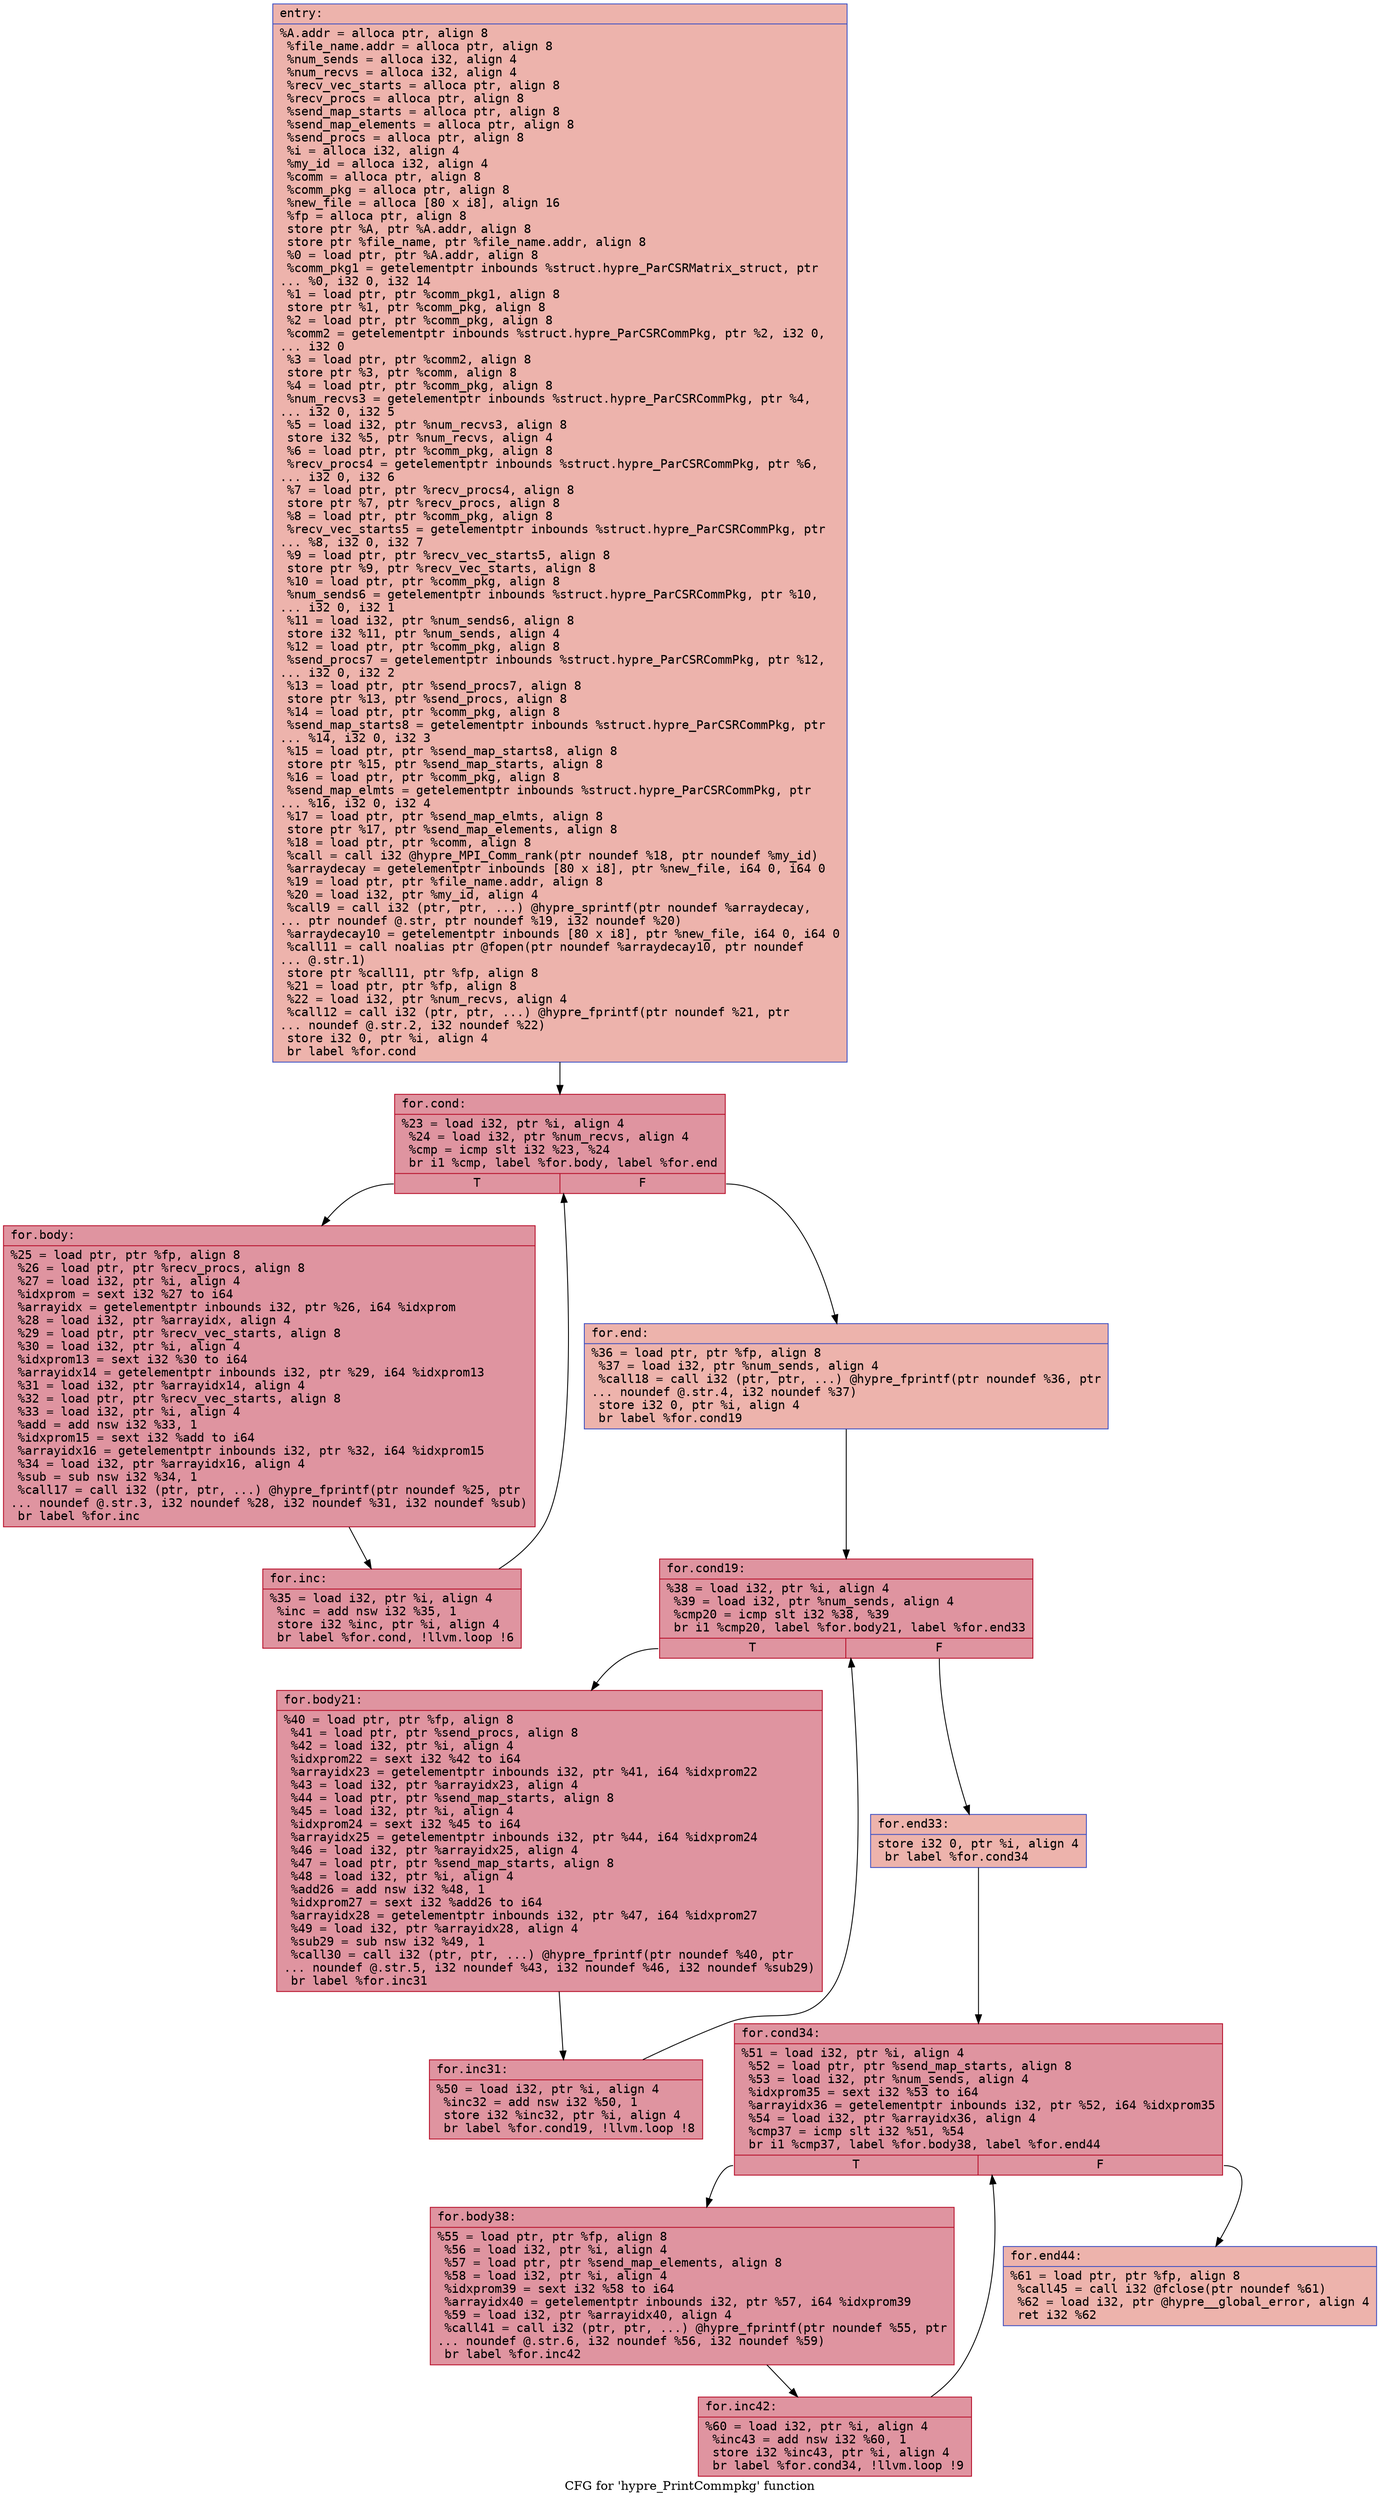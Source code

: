 digraph "CFG for 'hypre_PrintCommpkg' function" {
	label="CFG for 'hypre_PrintCommpkg' function";

	Node0x5605124631f0 [shape=record,color="#3d50c3ff", style=filled, fillcolor="#d6524470" fontname="Courier",label="{entry:\l|  %A.addr = alloca ptr, align 8\l  %file_name.addr = alloca ptr, align 8\l  %num_sends = alloca i32, align 4\l  %num_recvs = alloca i32, align 4\l  %recv_vec_starts = alloca ptr, align 8\l  %recv_procs = alloca ptr, align 8\l  %send_map_starts = alloca ptr, align 8\l  %send_map_elements = alloca ptr, align 8\l  %send_procs = alloca ptr, align 8\l  %i = alloca i32, align 4\l  %my_id = alloca i32, align 4\l  %comm = alloca ptr, align 8\l  %comm_pkg = alloca ptr, align 8\l  %new_file = alloca [80 x i8], align 16\l  %fp = alloca ptr, align 8\l  store ptr %A, ptr %A.addr, align 8\l  store ptr %file_name, ptr %file_name.addr, align 8\l  %0 = load ptr, ptr %A.addr, align 8\l  %comm_pkg1 = getelementptr inbounds %struct.hypre_ParCSRMatrix_struct, ptr\l... %0, i32 0, i32 14\l  %1 = load ptr, ptr %comm_pkg1, align 8\l  store ptr %1, ptr %comm_pkg, align 8\l  %2 = load ptr, ptr %comm_pkg, align 8\l  %comm2 = getelementptr inbounds %struct.hypre_ParCSRCommPkg, ptr %2, i32 0,\l... i32 0\l  %3 = load ptr, ptr %comm2, align 8\l  store ptr %3, ptr %comm, align 8\l  %4 = load ptr, ptr %comm_pkg, align 8\l  %num_recvs3 = getelementptr inbounds %struct.hypre_ParCSRCommPkg, ptr %4,\l... i32 0, i32 5\l  %5 = load i32, ptr %num_recvs3, align 8\l  store i32 %5, ptr %num_recvs, align 4\l  %6 = load ptr, ptr %comm_pkg, align 8\l  %recv_procs4 = getelementptr inbounds %struct.hypre_ParCSRCommPkg, ptr %6,\l... i32 0, i32 6\l  %7 = load ptr, ptr %recv_procs4, align 8\l  store ptr %7, ptr %recv_procs, align 8\l  %8 = load ptr, ptr %comm_pkg, align 8\l  %recv_vec_starts5 = getelementptr inbounds %struct.hypre_ParCSRCommPkg, ptr\l... %8, i32 0, i32 7\l  %9 = load ptr, ptr %recv_vec_starts5, align 8\l  store ptr %9, ptr %recv_vec_starts, align 8\l  %10 = load ptr, ptr %comm_pkg, align 8\l  %num_sends6 = getelementptr inbounds %struct.hypre_ParCSRCommPkg, ptr %10,\l... i32 0, i32 1\l  %11 = load i32, ptr %num_sends6, align 8\l  store i32 %11, ptr %num_sends, align 4\l  %12 = load ptr, ptr %comm_pkg, align 8\l  %send_procs7 = getelementptr inbounds %struct.hypre_ParCSRCommPkg, ptr %12,\l... i32 0, i32 2\l  %13 = load ptr, ptr %send_procs7, align 8\l  store ptr %13, ptr %send_procs, align 8\l  %14 = load ptr, ptr %comm_pkg, align 8\l  %send_map_starts8 = getelementptr inbounds %struct.hypre_ParCSRCommPkg, ptr\l... %14, i32 0, i32 3\l  %15 = load ptr, ptr %send_map_starts8, align 8\l  store ptr %15, ptr %send_map_starts, align 8\l  %16 = load ptr, ptr %comm_pkg, align 8\l  %send_map_elmts = getelementptr inbounds %struct.hypre_ParCSRCommPkg, ptr\l... %16, i32 0, i32 4\l  %17 = load ptr, ptr %send_map_elmts, align 8\l  store ptr %17, ptr %send_map_elements, align 8\l  %18 = load ptr, ptr %comm, align 8\l  %call = call i32 @hypre_MPI_Comm_rank(ptr noundef %18, ptr noundef %my_id)\l  %arraydecay = getelementptr inbounds [80 x i8], ptr %new_file, i64 0, i64 0\l  %19 = load ptr, ptr %file_name.addr, align 8\l  %20 = load i32, ptr %my_id, align 4\l  %call9 = call i32 (ptr, ptr, ...) @hypre_sprintf(ptr noundef %arraydecay,\l... ptr noundef @.str, ptr noundef %19, i32 noundef %20)\l  %arraydecay10 = getelementptr inbounds [80 x i8], ptr %new_file, i64 0, i64 0\l  %call11 = call noalias ptr @fopen(ptr noundef %arraydecay10, ptr noundef\l... @.str.1)\l  store ptr %call11, ptr %fp, align 8\l  %21 = load ptr, ptr %fp, align 8\l  %22 = load i32, ptr %num_recvs, align 4\l  %call12 = call i32 (ptr, ptr, ...) @hypre_fprintf(ptr noundef %21, ptr\l... noundef @.str.2, i32 noundef %22)\l  store i32 0, ptr %i, align 4\l  br label %for.cond\l}"];
	Node0x5605124631f0 -> Node0x560512467ab0[tooltip="entry -> for.cond\nProbability 100.00%" ];
	Node0x560512467ab0 [shape=record,color="#b70d28ff", style=filled, fillcolor="#b70d2870" fontname="Courier",label="{for.cond:\l|  %23 = load i32, ptr %i, align 4\l  %24 = load i32, ptr %num_recvs, align 4\l  %cmp = icmp slt i32 %23, %24\l  br i1 %cmp, label %for.body, label %for.end\l|{<s0>T|<s1>F}}"];
	Node0x560512467ab0:s0 -> Node0x560512467db0[tooltip="for.cond -> for.body\nProbability 96.88%" ];
	Node0x560512467ab0:s1 -> Node0x560512467e00[tooltip="for.cond -> for.end\nProbability 3.12%" ];
	Node0x560512467db0 [shape=record,color="#b70d28ff", style=filled, fillcolor="#b70d2870" fontname="Courier",label="{for.body:\l|  %25 = load ptr, ptr %fp, align 8\l  %26 = load ptr, ptr %recv_procs, align 8\l  %27 = load i32, ptr %i, align 4\l  %idxprom = sext i32 %27 to i64\l  %arrayidx = getelementptr inbounds i32, ptr %26, i64 %idxprom\l  %28 = load i32, ptr %arrayidx, align 4\l  %29 = load ptr, ptr %recv_vec_starts, align 8\l  %30 = load i32, ptr %i, align 4\l  %idxprom13 = sext i32 %30 to i64\l  %arrayidx14 = getelementptr inbounds i32, ptr %29, i64 %idxprom13\l  %31 = load i32, ptr %arrayidx14, align 4\l  %32 = load ptr, ptr %recv_vec_starts, align 8\l  %33 = load i32, ptr %i, align 4\l  %add = add nsw i32 %33, 1\l  %idxprom15 = sext i32 %add to i64\l  %arrayidx16 = getelementptr inbounds i32, ptr %32, i64 %idxprom15\l  %34 = load i32, ptr %arrayidx16, align 4\l  %sub = sub nsw i32 %34, 1\l  %call17 = call i32 (ptr, ptr, ...) @hypre_fprintf(ptr noundef %25, ptr\l... noundef @.str.3, i32 noundef %28, i32 noundef %31, i32 noundef %sub)\l  br label %for.inc\l}"];
	Node0x560512467db0 -> Node0x5605124692a0[tooltip="for.body -> for.inc\nProbability 100.00%" ];
	Node0x5605124692a0 [shape=record,color="#b70d28ff", style=filled, fillcolor="#b70d2870" fontname="Courier",label="{for.inc:\l|  %35 = load i32, ptr %i, align 4\l  %inc = add nsw i32 %35, 1\l  store i32 %inc, ptr %i, align 4\l  br label %for.cond, !llvm.loop !6\l}"];
	Node0x5605124692a0 -> Node0x560512467ab0[tooltip="for.inc -> for.cond\nProbability 100.00%" ];
	Node0x560512467e00 [shape=record,color="#3d50c3ff", style=filled, fillcolor="#d6524470" fontname="Courier",label="{for.end:\l|  %36 = load ptr, ptr %fp, align 8\l  %37 = load i32, ptr %num_sends, align 4\l  %call18 = call i32 (ptr, ptr, ...) @hypre_fprintf(ptr noundef %36, ptr\l... noundef @.str.4, i32 noundef %37)\l  store i32 0, ptr %i, align 4\l  br label %for.cond19\l}"];
	Node0x560512467e00 -> Node0x56051246a950[tooltip="for.end -> for.cond19\nProbability 100.00%" ];
	Node0x56051246a950 [shape=record,color="#b70d28ff", style=filled, fillcolor="#b70d2870" fontname="Courier",label="{for.cond19:\l|  %38 = load i32, ptr %i, align 4\l  %39 = load i32, ptr %num_sends, align 4\l  %cmp20 = icmp slt i32 %38, %39\l  br i1 %cmp20, label %for.body21, label %for.end33\l|{<s0>T|<s1>F}}"];
	Node0x56051246a950:s0 -> Node0x56051246abf0[tooltip="for.cond19 -> for.body21\nProbability 96.88%" ];
	Node0x56051246a950:s1 -> Node0x56051246ac70[tooltip="for.cond19 -> for.end33\nProbability 3.12%" ];
	Node0x56051246abf0 [shape=record,color="#b70d28ff", style=filled, fillcolor="#b70d2870" fontname="Courier",label="{for.body21:\l|  %40 = load ptr, ptr %fp, align 8\l  %41 = load ptr, ptr %send_procs, align 8\l  %42 = load i32, ptr %i, align 4\l  %idxprom22 = sext i32 %42 to i64\l  %arrayidx23 = getelementptr inbounds i32, ptr %41, i64 %idxprom22\l  %43 = load i32, ptr %arrayidx23, align 4\l  %44 = load ptr, ptr %send_map_starts, align 8\l  %45 = load i32, ptr %i, align 4\l  %idxprom24 = sext i32 %45 to i64\l  %arrayidx25 = getelementptr inbounds i32, ptr %44, i64 %idxprom24\l  %46 = load i32, ptr %arrayidx25, align 4\l  %47 = load ptr, ptr %send_map_starts, align 8\l  %48 = load i32, ptr %i, align 4\l  %add26 = add nsw i32 %48, 1\l  %idxprom27 = sext i32 %add26 to i64\l  %arrayidx28 = getelementptr inbounds i32, ptr %47, i64 %idxprom27\l  %49 = load i32, ptr %arrayidx28, align 4\l  %sub29 = sub nsw i32 %49, 1\l  %call30 = call i32 (ptr, ptr, ...) @hypre_fprintf(ptr noundef %40, ptr\l... noundef @.str.5, i32 noundef %43, i32 noundef %46, i32 noundef %sub29)\l  br label %for.inc31\l}"];
	Node0x56051246abf0 -> Node0x56051246c1f0[tooltip="for.body21 -> for.inc31\nProbability 100.00%" ];
	Node0x56051246c1f0 [shape=record,color="#b70d28ff", style=filled, fillcolor="#b70d2870" fontname="Courier",label="{for.inc31:\l|  %50 = load i32, ptr %i, align 4\l  %inc32 = add nsw i32 %50, 1\l  store i32 %inc32, ptr %i, align 4\l  br label %for.cond19, !llvm.loop !8\l}"];
	Node0x56051246c1f0 -> Node0x56051246a950[tooltip="for.inc31 -> for.cond19\nProbability 100.00%" ];
	Node0x56051246ac70 [shape=record,color="#3d50c3ff", style=filled, fillcolor="#d6524470" fontname="Courier",label="{for.end33:\l|  store i32 0, ptr %i, align 4\l  br label %for.cond34\l}"];
	Node0x56051246ac70 -> Node0x56051246c710[tooltip="for.end33 -> for.cond34\nProbability 100.00%" ];
	Node0x56051246c710 [shape=record,color="#b70d28ff", style=filled, fillcolor="#b70d2870" fontname="Courier",label="{for.cond34:\l|  %51 = load i32, ptr %i, align 4\l  %52 = load ptr, ptr %send_map_starts, align 8\l  %53 = load i32, ptr %num_sends, align 4\l  %idxprom35 = sext i32 %53 to i64\l  %arrayidx36 = getelementptr inbounds i32, ptr %52, i64 %idxprom35\l  %54 = load i32, ptr %arrayidx36, align 4\l  %cmp37 = icmp slt i32 %51, %54\l  br i1 %cmp37, label %for.body38, label %for.end44\l|{<s0>T|<s1>F}}"];
	Node0x56051246c710:s0 -> Node0x56051246cc20[tooltip="for.cond34 -> for.body38\nProbability 96.88%" ];
	Node0x56051246c710:s1 -> Node0x56051246cca0[tooltip="for.cond34 -> for.end44\nProbability 3.12%" ];
	Node0x56051246cc20 [shape=record,color="#b70d28ff", style=filled, fillcolor="#b70d2870" fontname="Courier",label="{for.body38:\l|  %55 = load ptr, ptr %fp, align 8\l  %56 = load i32, ptr %i, align 4\l  %57 = load ptr, ptr %send_map_elements, align 8\l  %58 = load i32, ptr %i, align 4\l  %idxprom39 = sext i32 %58 to i64\l  %arrayidx40 = getelementptr inbounds i32, ptr %57, i64 %idxprom39\l  %59 = load i32, ptr %arrayidx40, align 4\l  %call41 = call i32 (ptr, ptr, ...) @hypre_fprintf(ptr noundef %55, ptr\l... noundef @.str.6, i32 noundef %56, i32 noundef %59)\l  br label %for.inc42\l}"];
	Node0x56051246cc20 -> Node0x56051246d330[tooltip="for.body38 -> for.inc42\nProbability 100.00%" ];
	Node0x56051246d330 [shape=record,color="#b70d28ff", style=filled, fillcolor="#b70d2870" fontname="Courier",label="{for.inc42:\l|  %60 = load i32, ptr %i, align 4\l  %inc43 = add nsw i32 %60, 1\l  store i32 %inc43, ptr %i, align 4\l  br label %for.cond34, !llvm.loop !9\l}"];
	Node0x56051246d330 -> Node0x56051246c710[tooltip="for.inc42 -> for.cond34\nProbability 100.00%" ];
	Node0x56051246cca0 [shape=record,color="#3d50c3ff", style=filled, fillcolor="#d6524470" fontname="Courier",label="{for.end44:\l|  %61 = load ptr, ptr %fp, align 8\l  %call45 = call i32 @fclose(ptr noundef %61)\l  %62 = load i32, ptr @hypre__global_error, align 4\l  ret i32 %62\l}"];
}

